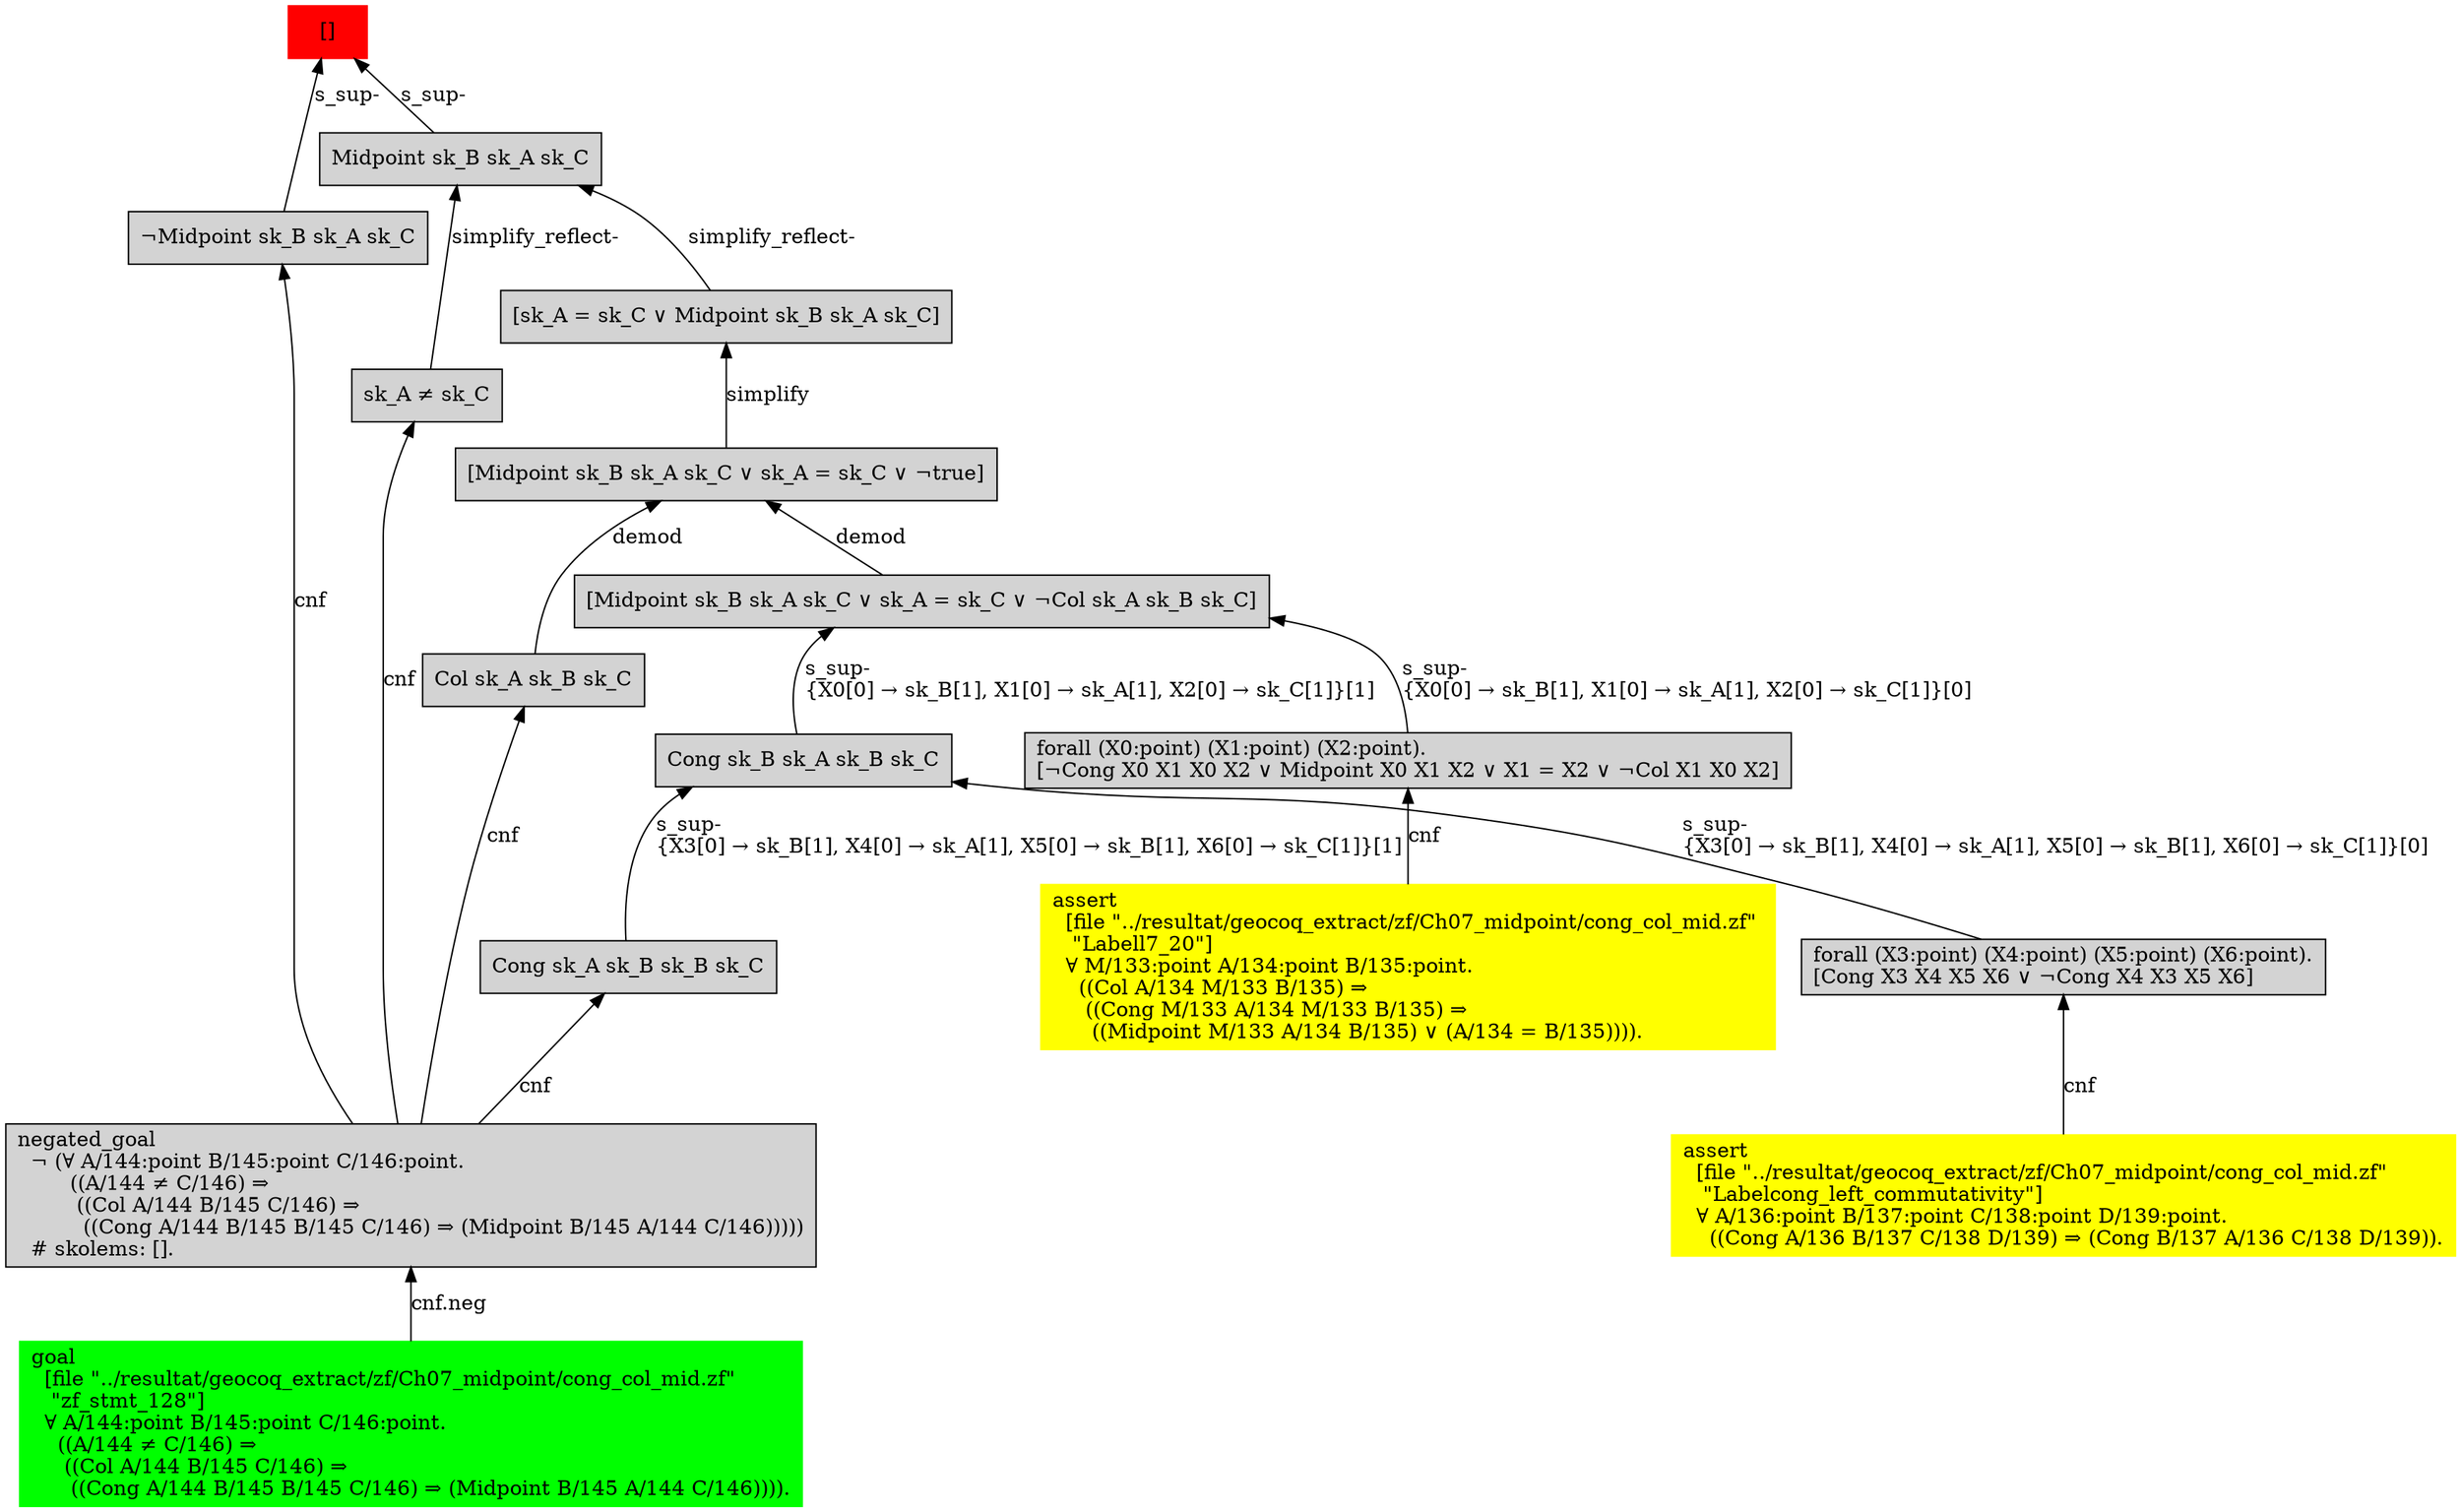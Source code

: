 digraph "unsat_graph" {
  vertex_0 [color=red, label="[]", shape=box, style=filled];
  vertex_0 -> vertex_1 [label="s_sup-\l", dir="back"];
  vertex_1 [shape=box, label="¬Midpoint sk_B sk_A sk_C\l", style=filled];
  vertex_1 -> vertex_2 [label="cnf", dir="back"];
  vertex_2 [shape=box, label="negated_goal\l  ¬ (∀ A/144:point B/145:point C/146:point.\l        ((A/144 ≠ C/146) ⇒\l         ((Col A/144 B/145 C/146) ⇒\l          ((Cong A/144 B/145 B/145 C/146) ⇒ (Midpoint B/145 A/144 C/146)))))\l  # skolems: [].\l", style=filled];
  vertex_2 -> vertex_3 [label="cnf.neg", dir="back"];
  vertex_3 [color=green, shape=box, label="goal\l  [file \"../resultat/geocoq_extract/zf/Ch07_midpoint/cong_col_mid.zf\" \l   \"zf_stmt_128\"]\l  ∀ A/144:point B/145:point C/146:point.\l    ((A/144 ≠ C/146) ⇒\l     ((Col A/144 B/145 C/146) ⇒\l      ((Cong A/144 B/145 B/145 C/146) ⇒ (Midpoint B/145 A/144 C/146)))).\l", style=filled];
  vertex_0 -> vertex_4 [label="s_sup-\l", dir="back"];
  vertex_4 [shape=box, label="Midpoint sk_B sk_A sk_C\l", style=filled];
  vertex_4 -> vertex_5 [label="simplify_reflect-", dir="back"];
  vertex_5 [shape=box, label="sk_A ≠ sk_C\l", style=filled];
  vertex_5 -> vertex_2 [label="cnf", dir="back"];
  vertex_4 -> vertex_6 [label="simplify_reflect-", dir="back"];
  vertex_6 [shape=box, label="[sk_A = sk_C ∨ Midpoint sk_B sk_A sk_C]\l", style=filled];
  vertex_6 -> vertex_7 [label="simplify", dir="back"];
  vertex_7 [shape=box, label="[Midpoint sk_B sk_A sk_C ∨ sk_A = sk_C ∨ ¬true]\l", style=filled];
  vertex_7 -> vertex_8 [label="demod", dir="back"];
  vertex_8 [shape=box, label="Col sk_A sk_B sk_C\l", style=filled];
  vertex_8 -> vertex_2 [label="cnf", dir="back"];
  vertex_7 -> vertex_9 [label="demod", dir="back"];
  vertex_9 [shape=box, label="[Midpoint sk_B sk_A sk_C ∨ sk_A = sk_C ∨ ¬Col sk_A sk_B sk_C]\l", style=filled];
  vertex_9 -> vertex_10 [label="s_sup-\l\{X0[0] → sk_B[1], X1[0] → sk_A[1], X2[0] → sk_C[1]\}[0]\l", dir="back"];
  vertex_10 [shape=box, label="forall (X0:point) (X1:point) (X2:point).\l[¬Cong X0 X1 X0 X2 ∨ Midpoint X0 X1 X2 ∨ X1 = X2 ∨ ¬Col X1 X0 X2]\l", style=filled];
  vertex_10 -> vertex_11 [label="cnf", dir="back"];
  vertex_11 [color=yellow, shape=box, label="assert\l  [file \"../resultat/geocoq_extract/zf/Ch07_midpoint/cong_col_mid.zf\" \l   \"Labell7_20\"]\l  ∀ M/133:point A/134:point B/135:point.\l    ((Col A/134 M/133 B/135) ⇒\l     ((Cong M/133 A/134 M/133 B/135) ⇒\l      ((Midpoint M/133 A/134 B/135) ∨ (A/134 = B/135)))).\l", style=filled];
  vertex_9 -> vertex_12 [label="s_sup-\l\{X0[0] → sk_B[1], X1[0] → sk_A[1], X2[0] → sk_C[1]\}[1]\l", dir="back"];
  vertex_12 [shape=box, label="Cong sk_B sk_A sk_B sk_C\l", style=filled];
  vertex_12 -> vertex_13 [label="s_sup-\l\{X3[0] → sk_B[1], X4[0] → sk_A[1], X5[0] → sk_B[1], X6[0] → sk_C[1]\}[0]\l", dir="back"];
  vertex_13 [shape=box, label="forall (X3:point) (X4:point) (X5:point) (X6:point).\l[Cong X3 X4 X5 X6 ∨ ¬Cong X4 X3 X5 X6]\l", style=filled];
  vertex_13 -> vertex_14 [label="cnf", dir="back"];
  vertex_14 [color=yellow, shape=box, label="assert\l  [file \"../resultat/geocoq_extract/zf/Ch07_midpoint/cong_col_mid.zf\" \l   \"Labelcong_left_commutativity\"]\l  ∀ A/136:point B/137:point C/138:point D/139:point.\l    ((Cong A/136 B/137 C/138 D/139) ⇒ (Cong B/137 A/136 C/138 D/139)).\l", style=filled];
  vertex_12 -> vertex_15 [label="s_sup-\l\{X3[0] → sk_B[1], X4[0] → sk_A[1], X5[0] → sk_B[1], X6[0] → sk_C[1]\}[1]\l", dir="back"];
  vertex_15 [shape=box, label="Cong sk_A sk_B sk_B sk_C\l", style=filled];
  vertex_15 -> vertex_2 [label="cnf", dir="back"];
  }


